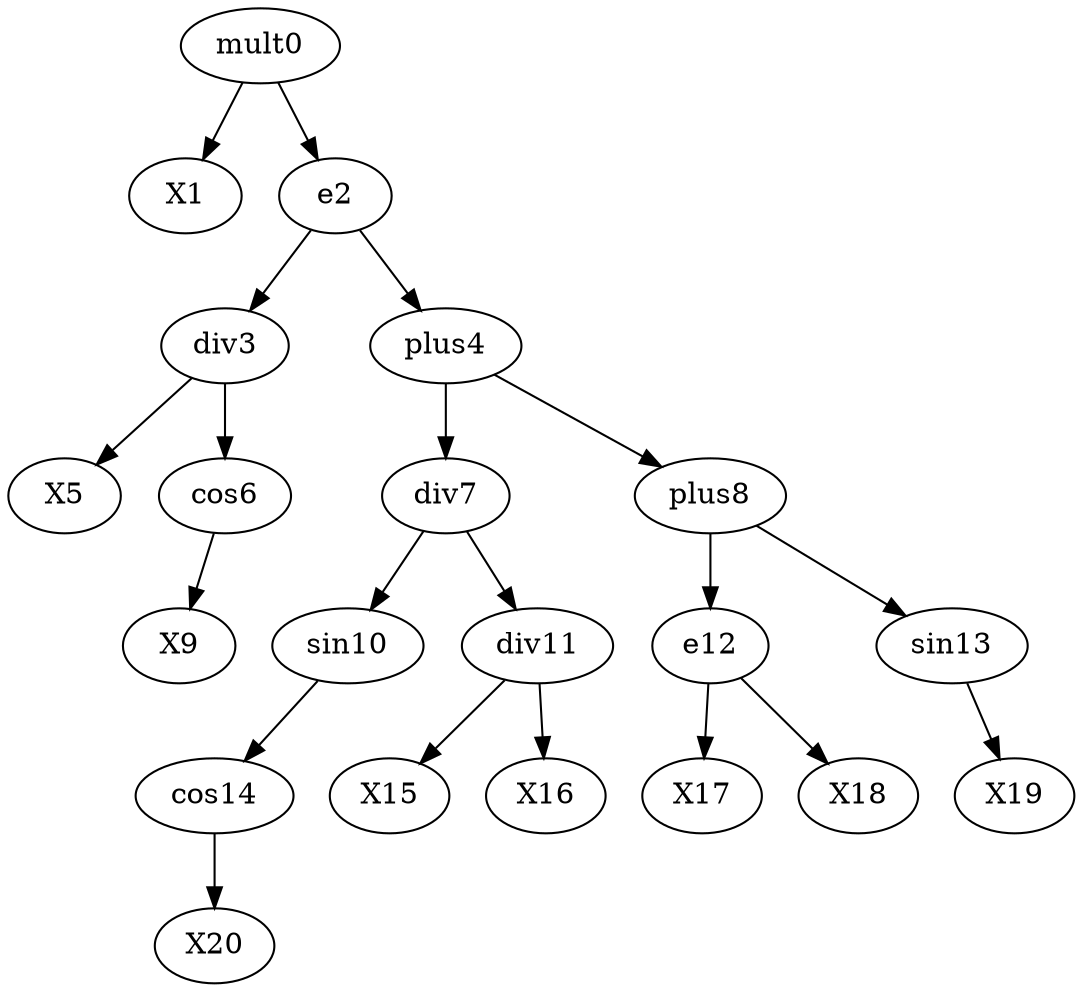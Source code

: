 digraph T {
	mult0 -> X1;
	mult0 -> e2;
	e2 -> div3;
	e2 -> plus4;
	div3 -> X5;
	div3 -> cos6;
	plus4 -> div7;
	plus4 -> plus8;
	cos6 -> X9;
	div7 -> sin10;
	div7 -> div11;
	plus8 -> e12;
	plus8 -> sin13;
	sin10 -> cos14;
	div11 -> X15;
	div11 -> X16;
	e12 -> X17;
	e12 -> X18;
	sin13 -> X19;
	cos14 -> X20;
}
